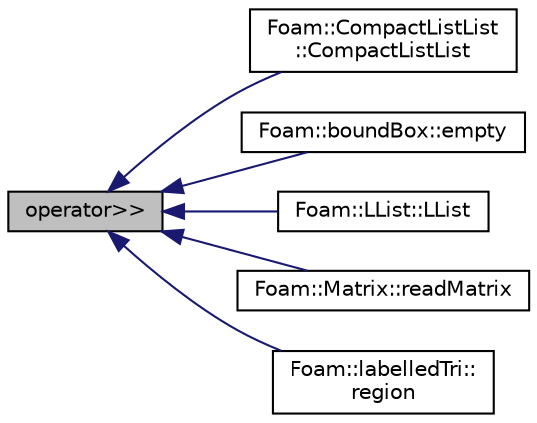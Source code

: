 digraph "operator&gt;&gt;"
{
  bgcolor="transparent";
  edge [fontname="Helvetica",fontsize="10",labelfontname="Helvetica",labelfontsize="10"];
  node [fontname="Helvetica",fontsize="10",shape=record];
  rankdir="LR";
  Node1 [label="operator\>\>",height=0.2,width=0.4,color="black", fillcolor="grey75", style="filled" fontcolor="black"];
  Node1 -> Node2 [dir="back",color="midnightblue",fontsize="10",style="solid",fontname="Helvetica"];
  Node2 [label="Foam::CompactListList\l::CompactListList",height=0.2,width=0.4,color="black",URL="$classFoam_1_1CompactListList.html#acee09394854c149477b9481b907fd69b",tooltip="Construct from Istream. "];
  Node1 -> Node3 [dir="back",color="midnightblue",fontsize="10",style="solid",fontname="Helvetica"];
  Node3 [label="Foam::boundBox::empty",height=0.2,width=0.4,color="black",URL="$classFoam_1_1boundBox.html#ac6e61de369e994009e36f344f99c15ad",tooltip="Bounding box is inverted, contains no points. "];
  Node1 -> Node4 [dir="back",color="midnightblue",fontsize="10",style="solid",fontname="Helvetica"];
  Node4 [label="Foam::LList::LList",height=0.2,width=0.4,color="black",URL="$classFoam_1_1LList.html#a8516258b0a4ae82b2a5658699cd4f9e0",tooltip="Construct from Istream. "];
  Node1 -> Node5 [dir="back",color="midnightblue",fontsize="10",style="solid",fontname="Helvetica"];
  Node5 [label="Foam::Matrix::readMatrix",height=0.2,width=0.4,color="black",URL="$classFoam_1_1Matrix.html#a347055969949441fc0d5256d837462a5",tooltip="Read Matrix from Istream, discarding existing contents. "];
  Node1 -> Node6 [dir="back",color="midnightblue",fontsize="10",style="solid",fontname="Helvetica"];
  Node6 [label="Foam::labelledTri::\lregion",height=0.2,width=0.4,color="black",URL="$classFoam_1_1labelledTri.html#a15759571835dd8f9a0a9038871310ed7",tooltip="Return region label. "];
}
